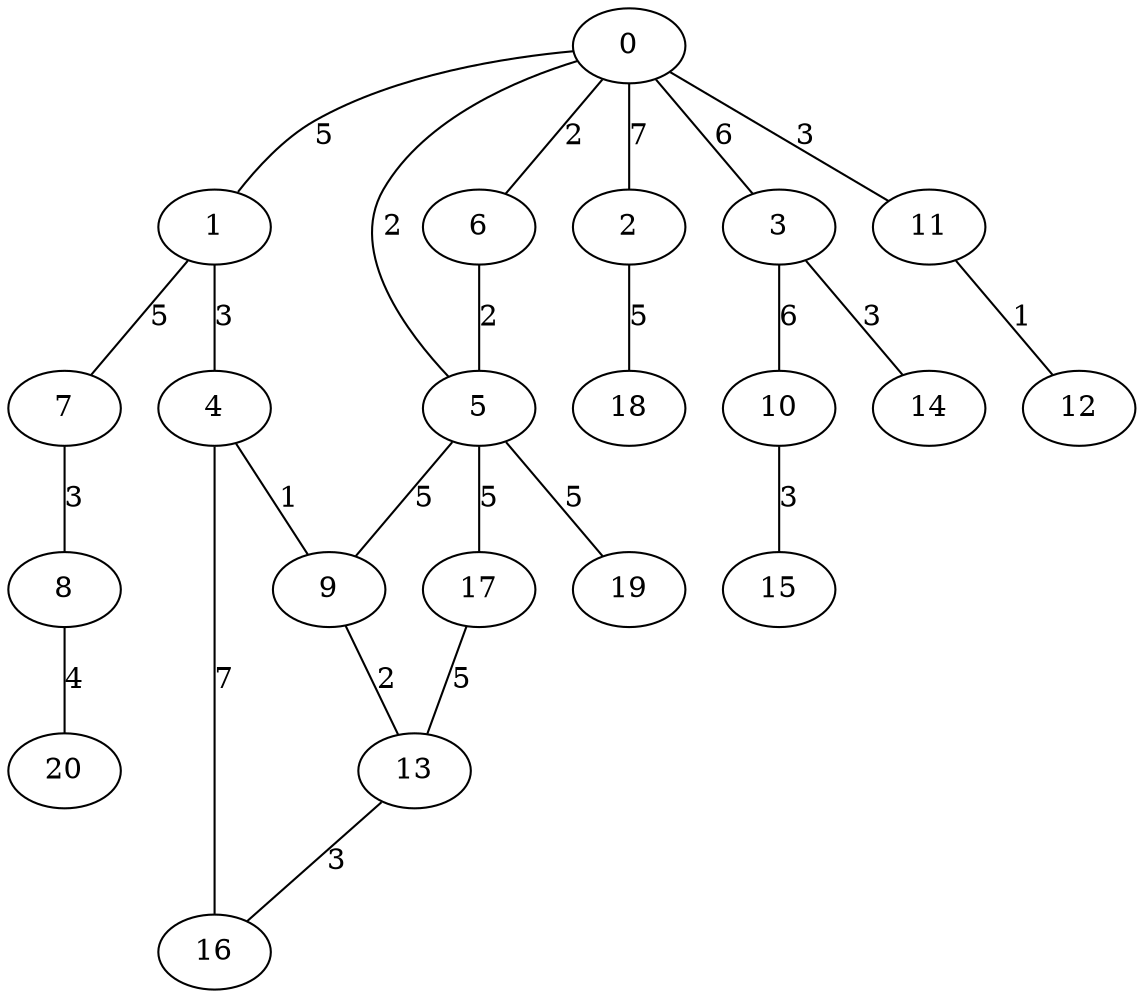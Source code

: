 graph g {
  0 [ habit = 2, size = 415, x = 5, y = 6 ]
  1 [ habit = 6, size = 131, x = 7, y = 5 ]
  2 [ base = 2, habit = 2, size = 264, x = 5, y = 3 ]
  3 [ habit = 1, size = 128, x = 3, y = 7 ]
  4 [ habit = 5, size = 475, x = 8, y = 7 ]
  5 [ habit = 7, size = 446, x = 6, y = 8 ]
  6 [ habit = 6, size = 156, x = 5, y = 7 ]
  7 [ habit = 5, size = 390, x = 8, y = 4 ]
  8 [ habit = 2, size = 272, x = 9, y = 2 ]
  9 [ habit = 3, size = 86, x = 8, y = 8 ]
  10 [ habit = 4, size = 145, x = 2, y = 9 ]
  11 [ habit = 4, size = 66, x = 4, y = 5 ]
  12 [ habit = 1, size = 512, x = 4, y = 4 ]
  13 [ habit = 9, size = 495, x = 8, y = 9 ]
  14 [ habit = 6, size = 178, x = 2, y = 6 ]
  15 [ habit = 10, size = 442, x = 1, y = 10 ]
  16 [ base = 1, habit = 3, size = 64, x = 9, y = 9 ]
  17 [ habit = 4, size = 181, x = 7, y = 10 ]
  18 [ habit = 9, size = 90, x = 5, y = 1 ]
  19 [ habit = 11, size = 550, x = 5, y = 10 ]
  20 [ habit = 4, size = 464, x = 10, y = 1 ]

  0 -- 1 [ label = 5, weight = 5 ]
  0 -- 2 [ label = 7, weight = 7 ]
  0 -- 3 [ label = 6, weight = 6 ]
  0 -- 5 [ label = 2, weight = 2 ]
  0 -- 6 [ label = 2, weight = 2 ]
  0 -- 11 [ label = 3, weight = 3 ]
  1 -- 4 [ label = 3, weight = 3 ]
  1 -- 7 [ label = 5, weight = 5 ]
  2 -- 18 [ label = 5, weight = 5 ]
  3 -- 10 [ label = 6, weight = 6 ]
  3 -- 14 [ label = 3, weight = 3 ]
  4 -- 9 [ label = 1, weight = 1 ]
  5 -- 17 [ label = 5, weight = 5 ]
  5 -- 9 [ label = 5, weight = 5 ]
  5 -- 19 [ label = 5, weight = 5 ]
  6 -- 5 [ label = 2, weight = 2 ]
  7 -- 8 [ label = 3, weight = 3 ]
  8 -- 20 [ label = 4, weight = 4 ]
  9 -- 13 [ label = 2, weight = 2 ]
  10 -- 15 [ label = 3, weight = 3 ]
  11 -- 12 [ label = 1, weight = 1 ]
  13 -- 16 [ label = 3, weight = 3 ]
  16 -- 4 [ label = 7, weight = 7 ]
  17 -- 13 [ label = 5, weight = 5 ]
}
